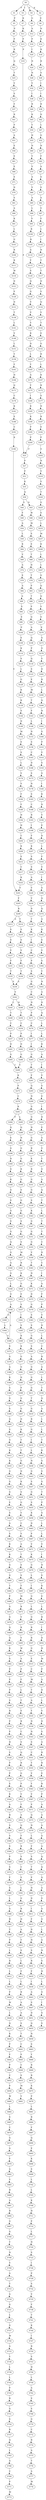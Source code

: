 strict digraph  {
	S0 -> S1 [ label = P ];
	S0 -> S2 [ label = K ];
	S0 -> S3 [ label = I ];
	S0 -> S4 [ label = S ];
	S1 -> S5 [ label = P ];
	S2 -> S6 [ label = E ];
	S3 -> S7 [ label = K ];
	S4 -> S8 [ label = G ];
	S5 -> S9 [ label = P ];
	S6 -> S10 [ label = N ];
	S7 -> S11 [ label = K ];
	S8 -> S12 [ label = A ];
	S9 -> S13 [ label = P ];
	S10 -> S14 [ label = K ];
	S11 -> S15 [ label = P ];
	S12 -> S16 [ label = P ];
	S13 -> S17 [ label = R ];
	S14 -> S18 [ label = R ];
	S15 -> S19 [ label = P ];
	S16 -> S20 [ label = I ];
	S17 -> S21 [ label = Q ];
	S18 -> S22 [ label = R ];
	S19 -> S23 [ label = P ];
	S20 -> S24 [ label = N ];
	S21 -> S25 [ label = T ];
	S22 -> S26 [ label = S ];
	S23 -> S27 [ label = P ];
	S24 -> S28 [ label = N ];
	S25 -> S29 [ label = Y ];
	S26 -> S30 [ label = I ];
	S27 -> S31 [ label = P ];
	S28 -> S32 [ label = Y ];
	S29 -> S33 [ label = S ];
	S30 -> S34 [ label = I ];
	S31 -> S35 [ label = K ];
	S32 -> S36 [ label = I ];
	S33 -> S37 [ label = F ];
	S34 -> S38 [ label = R ];
	S35 -> S39 [ label = Q ];
	S36 -> S40 [ label = R ];
	S37 -> S41 [ label = R ];
	S38 -> S42 [ label = D ];
	S39 -> S43 [ label = D ];
	S39 -> S44 [ label = S ];
	S40 -> S45 [ label = K ];
	S41 -> S46 [ label = P ];
	S42 -> S47 [ label = L ];
	S43 -> S48 [ label = W ];
	S44 -> S49 [ label = F ];
	S45 -> S50 [ label = Y ];
	S46 -> S51 [ label = A ];
	S47 -> S52 [ label = G ];
	S48 -> S53 [ label = M ];
	S49 -> S54 [ label = A ];
	S50 -> S55 [ label = H ];
	S51 -> S56 [ label = E ];
	S52 -> S57 [ label = N ];
	S53 -> S58 [ label = S ];
	S54 -> S59 [ label = L ];
	S55 -> S60 [ label = N ];
	S56 -> S61 [ label = E ];
	S57 -> S62 [ label = F ];
	S58 -> S63 [ label = E ];
	S59 -> S64 [ label = K ];
	S60 -> S65 [ label = Y ];
	S61 -> S66 [ label = E ];
	S62 -> S67 [ label = A ];
	S63 -> S68 [ label = T ];
	S64 -> S69 [ label = V ];
	S65 -> S70 [ label = V ];
	S66 -> S71 [ label = E ];
	S67 -> S72 [ label = G ];
	S68 -> S73 [ label = H ];
	S69 -> S74 [ label = A ];
	S70 -> S75 [ label = A ];
	S71 -> S76 [ label = D ];
	S72 -> S77 [ label = S ];
	S73 -> S78 [ label = T ];
	S74 -> S79 [ label = E ];
	S75 -> S80 [ label = V ];
	S76 -> S81 [ label = S ];
	S77 -> S82 [ label = A ];
	S78 -> S83 [ label = P ];
	S79 -> S84 [ label = A ];
	S80 -> S85 [ label = A ];
	S81 -> S86 [ label = A ];
	S82 -> S87 [ label = V ];
	S83 -> S88 [ label = T ];
	S84 -> S89 [ label = A ];
	S85 -> S90 [ label = L ];
	S86 -> S91 [ label = K ];
	S87 -> S92 [ label = F ];
	S88 -> S93 [ label = P ];
	S89 -> S94 [ label = S ];
	S90 -> S95 [ label = V ];
	S91 -> S96 [ label = L ];
	S92 -> S97 [ label = L ];
	S93 -> S98 [ label = Q ];
	S94 -> S99 [ label = E ];
	S95 -> S100 [ label = K ];
	S96 -> S101 [ label = G ];
	S97 -> S102 [ label = I ];
	S98 -> S103 [ label = A ];
	S99 -> S104 [ label = P ];
	S100 -> S105 [ label = K ];
	S101 -> S106 [ label = R ];
	S102 -> S107 [ label = N ];
	S103 -> S108 [ label = Q ];
	S104 -> S109 [ label = E ];
	S105 -> S110 [ label = A ];
	S106 -> S111 [ label = R ];
	S107 -> S112 [ label = T ];
	S108 -> S113 [ label = P ];
	S109 -> S114 [ label = K ];
	S110 -> S115 [ label = Y ];
	S111 -> S116 [ label = W ];
	S112 -> S117 [ label = T ];
	S113 -> S118 [ label = Q ];
	S114 -> S119 [ label = S ];
	S115 -> S120 [ label = S ];
	S116 -> S121 [ label = D ];
	S117 -> S122 [ label = D ];
	S118 -> S123 [ label = S ];
	S119 -> S124 [ label = L ];
	S120 -> S125 [ label = Q ];
	S121 -> S126 [ label = P ];
	S122 -> S127 [ label = V ];
	S123 -> S128 [ label = E ];
	S124 -> S129 [ label = G ];
	S125 -> S130 [ label = G ];
	S126 -> S131 [ label = D ];
	S127 -> S132 [ label = Q ];
	S128 -> S133 [ label = M ];
	S129 -> S134 [ label = K ];
	S130 -> S135 [ label = V ];
	S131 -> S136 [ label = T ];
	S132 -> S137 [ label = V ];
	S133 -> S138 [ label = T ];
	S134 -> S139 [ label = K ];
	S135 -> S140 [ label = V ];
	S136 -> S141 [ label = L ];
	S137 -> S142 [ label = T ];
	S138 -> S143 [ label = F ];
	S139 -> S144 [ label = S ];
	S140 -> S145 [ label = Y ];
	S141 -> S146 [ label = V ];
	S142 -> S147 [ label = E ];
	S143 -> S148 [ label = L ];
	S144 -> S149 [ label = D ];
	S145 -> S150 [ label = K ];
	S146 -> S151 [ label = L ];
	S147 -> S152 [ label = G ];
	S148 -> S153 [ label = N ];
	S149 -> S154 [ label = M ];
	S150 -> S155 [ label = D ];
	S151 -> S156 [ label = Y ];
	S152 -> S157 [ label = R ];
	S153 -> S158 [ label = S ];
	S154 -> S159 [ label = E ];
	S155 -> S160 [ label = L ];
	S156 -> S161 [ label = F ];
	S157 -> S162 [ label = L ];
	S158 -> S163 [ label = C ];
	S159 -> S164 [ label = S ];
	S160 -> S165 [ label = Y ];
	S161 -> S166 [ label = H ];
	S162 -> S167 [ label = K ];
	S163 -> S168 [ label = D ];
	S164 -> S169 [ label = L ];
	S165 -> S170 [ label = A ];
	S166 -> S171 [ label = Q ];
	S167 -> S172 [ label = R ];
	S168 -> S173 [ label = S ];
	S169 -> S174 [ label = V ];
	S170 -> S175 [ label = Y ];
	S171 -> S176 [ label = C ];
	S172 -> S177 [ label = S ];
	S173 -> S178 [ label = N ];
	S174 -> S179 [ label = V ];
	S175 -> S180 [ label = I ];
	S176 -> S181 [ label = K ];
	S177 -> S182 [ label = N ];
	S178 -> S183 [ label = S ];
	S179 -> S184 [ label = F ];
	S180 -> S185 [ label = K ];
	S181 -> S186 [ label = E ];
	S182 -> S187 [ label = R ];
	S183 -> S188 [ label = C ];
	S184 -> S189 [ label = F ];
	S185 -> S190 [ label = K ];
	S186 -> S191 [ label = C ];
	S187 -> S192 [ label = E ];
	S188 -> S193 [ label = R ];
	S189 -> S194 [ label = H ];
	S190 -> S195 [ label = P ];
	S191 -> S196 [ label = K ];
	S192 -> S197 [ label = P ];
	S193 -> S198 [ label = I ];
	S194 -> S199 [ label = H ];
	S195 -> S200 [ label = P ];
	S196 -> S201 [ label = V ];
	S197 -> S202 [ label = V ];
	S198 -> S203 [ label = F ];
	S199 -> S204 [ label = C ];
	S200 -> S23 [ label = P ];
	S201 -> S205 [ label = F ];
	S202 -> S206 [ label = N ];
	S203 -> S207 [ label = K ];
	S204 -> S208 [ label = K ];
	S205 -> S209 [ label = R ];
	S206 -> S210 [ label = V ];
	S207 -> S211 [ label = S ];
	S208 -> S212 [ label = E ];
	S209 -> S213 [ label = A ];
	S209 -> S214 [ label = T ];
	S210 -> S215 [ label = V ];
	S211 -> S216 [ label = S ];
	S212 -> S217 [ label = C ];
	S213 -> S218 [ label = S ];
	S214 -> S219 [ label = S ];
	S215 -> S220 [ label = T ];
	S216 -> S221 [ label = A ];
	S217 -> S222 [ label = K ];
	S218 -> S223 [ label = S ];
	S219 -> S224 [ label = S ];
	S220 -> S225 [ label = G ];
	S221 -> S226 [ label = V ];
	S222 -> S201 [ label = V ];
	S223 -> S227 [ label = V ];
	S224 -> S228 [ label = V ];
	S225 -> S229 [ label = E ];
	S226 -> S230 [ label = V ];
	S227 -> S231 [ label = F ];
	S228 -> S232 [ label = F ];
	S229 -> S233 [ label = L ];
	S230 -> S234 [ label = D ];
	S231 -> S235 [ label = T ];
	S232 -> S236 [ label = T ];
	S233 -> S237 [ label = M ];
	S234 -> S238 [ label = T ];
	S235 -> S239 [ label = E ];
	S236 -> S239 [ label = E ];
	S237 -> S240 [ label = K ];
	S238 -> S241 [ label = K ];
	S239 -> S242 [ label = V ];
	S240 -> S243 [ label = L ];
	S241 -> S244 [ label = I ];
	S242 -> S245 [ label = L ];
	S242 -> S246 [ label = H ];
	S243 -> S247 [ label = L ];
	S244 -> S248 [ label = C ];
	S245 -> S249 [ label = T ];
	S246 -> S250 [ label = T ];
	S247 -> S251 [ label = G ];
	S248 -> S252 [ label = P ];
	S249 -> S253 [ label = C ];
	S250 -> S254 [ label = C ];
	S251 -> S255 [ label = Q ];
	S252 -> S256 [ label = S ];
	S253 -> S257 [ label = P ];
	S254 -> S258 [ label = P ];
	S255 -> S259 [ label = Q ];
	S256 -> S260 [ label = G ];
	S257 -> S261 [ label = D ];
	S258 -> S262 [ label = D ];
	S259 -> S263 [ label = V ];
	S260 -> S264 [ label = C ];
	S261 -> S265 [ label = G ];
	S262 -> S266 [ label = G ];
	S263 -> S267 [ label = G ];
	S264 -> S268 [ label = N ];
	S265 -> S269 [ label = C ];
	S266 -> S269 [ label = C ];
	S267 -> S270 [ label = E ];
	S268 -> S271 [ label = P ];
	S269 -> S272 [ label = K ];
	S270 -> S273 [ label = G ];
	S271 -> S274 [ label = C ];
	S272 -> S275 [ label = P ];
	S273 -> S276 [ label = G ];
	S274 -> S277 [ label = I ];
	S275 -> S278 [ label = C ];
	S276 -> S279 [ label = V ];
	S277 -> S280 [ label = I ];
	S278 -> S281 [ label = R ];
	S279 -> S282 [ label = D ];
	S280 -> S283 [ label = G ];
	S281 -> S284 [ label = P ];
	S281 -> S285 [ label = L ];
	S282 -> S286 [ label = R ];
	S283 -> S287 [ label = T ];
	S284 -> S288 [ label = Q ];
	S285 -> S289 [ label = Q ];
	S286 -> S290 [ label = L ];
	S287 -> S291 [ label = F ];
	S288 -> S292 [ label = E ];
	S289 -> S293 [ label = N ];
	S290 -> S294 [ label = Q ];
	S291 -> S295 [ label = Q ];
	S292 -> S296 [ label = G ];
	S293 -> S297 [ label = G ];
	S294 -> S298 [ label = H ];
	S295 -> S299 [ label = N ];
	S296 -> S300 [ label = D ];
	S297 -> S301 [ label = G ];
	S298 -> S302 [ label = I ];
	S299 -> S303 [ label = G ];
	S300 -> S304 [ label = G ];
	S301 -> S305 [ label = K ];
	S302 -> S306 [ label = G ];
	S303 -> S307 [ label = G ];
	S304 -> S308 [ label = K ];
	S305 -> S309 [ label = G ];
	S306 -> S310 [ label = P ];
	S307 -> S311 [ label = N ];
	S308 -> S312 [ label = G ];
	S309 -> S313 [ label = S ];
	S310 -> S314 [ label = V ];
	S311 -> S315 [ label = G ];
	S312 -> S316 [ label = S ];
	S313 -> S317 [ label = G ];
	S314 -> S318 [ label = S ];
	S315 -> S319 [ label = R ];
	S316 -> S320 [ label = G ];
	S317 -> S321 [ label = G ];
	S318 -> S322 [ label = G ];
	S319 -> S323 [ label = K ];
	S320 -> S324 [ label = S ];
	S321 -> S325 [ label = S ];
	S322 -> S326 [ label = I ];
	S323 -> S327 [ label = R ];
	S324 -> S328 [ label = G ];
	S325 -> S329 [ label = G ];
	S326 -> S330 [ label = K ];
	S327 -> S331 [ label = G ];
	S328 -> S332 [ label = Q ];
	S329 -> S333 [ label = S ];
	S330 -> S334 [ label = D ];
	S331 -> S335 [ label = G ];
	S332 -> S336 [ label = G ];
	S333 -> S337 [ label = M ];
	S334 -> S338 [ label = V ];
	S335 -> S339 [ label = S ];
	S336 -> S340 [ label = A ];
	S337 -> S341 [ label = R ];
	S338 -> S342 [ label = E ];
	S339 -> S343 [ label = K ];
	S340 -> S344 [ label = G ];
	S341 -> S345 [ label = K ];
	S342 -> S346 [ label = D ];
	S343 -> S347 [ label = G ];
	S344 -> S348 [ label = L ];
	S345 -> S349 [ label = G ];
	S346 -> S350 [ label = L ];
	S347 -> S351 [ label = G ];
	S348 -> S352 [ label = G ];
	S349 -> S353 [ label = E ];
	S350 -> S354 [ label = F ];
	S351 -> S355 [ label = G ];
	S352 -> S356 [ label = A ];
	S353 -> S357 [ label = S ];
	S354 -> S358 [ label = V ];
	S355 -> S359 [ label = V ];
	S356 -> S360 [ label = G ];
	S357 -> S361 [ label = I ];
	S358 -> S362 [ label = I ];
	S359 -> S363 [ label = T ];
	S360 -> S364 [ label = L ];
	S361 -> S365 [ label = S ];
	S362 -> S366 [ label = G ];
	S363 -> S367 [ label = N ];
	S364 -> S368 [ label = G ];
	S365 -> S369 [ label = K ];
	S366 -> S370 [ label = Q ];
	S367 -> S371 [ label = K ];
	S368 -> S372 [ label = S ];
	S368 -> S356 [ label = A ];
	S369 -> S373 [ label = K ];
	S370 -> S374 [ label = Q ];
	S371 -> S375 [ label = D ];
	S372 -> S376 [ label = G ];
	S373 -> S377 [ label = G ];
	S374 -> S378 [ label = A ];
	S375 -> S379 [ label = G ];
	S376 -> S380 [ label = A ];
	S377 -> S381 [ label = G ];
	S378 -> S382 [ label = K ];
	S379 -> S383 [ label = S ];
	S380 -> S384 [ label = K ];
	S381 -> S385 [ label = D ];
	S382 -> S386 [ label = E ];
	S383 -> S387 [ label = S ];
	S384 -> S388 [ label = S ];
	S385 -> S389 [ label = P ];
	S386 -> S390 [ label = V ];
	S387 -> S391 [ label = G ];
	S388 -> S392 [ label = G ];
	S389 -> S393 [ label = G ];
	S390 -> S394 [ label = S ];
	S391 -> S395 [ label = S ];
	S392 -> S396 [ label = S ];
	S393 -> S397 [ label = G ];
	S394 -> S398 [ label = Y ];
	S395 -> S399 [ label = A ];
	S396 -> S400 [ label = A ];
	S397 -> S401 [ label = D ];
	S398 -> S402 [ label = N ];
	S399 -> S403 [ label = G ];
	S400 -> S404 [ label = S ];
	S401 -> S405 [ label = K ];
	S402 -> S406 [ label = A ];
	S403 -> S407 [ label = G ];
	S404 -> S408 [ label = G ];
	S405 -> S409 [ label = T ];
	S406 -> S410 [ label = D ];
	S407 -> S411 [ label = G ];
	S408 -> S412 [ label = K ];
	S409 -> S413 [ label = T ];
	S410 -> S414 [ label = Q ];
	S411 -> S415 [ label = T ];
	S412 -> S416 [ label = K ];
	S413 -> S417 [ label = G ];
	S414 -> S418 [ label = L ];
	S415 -> S419 [ label = G ];
	S416 -> S420 [ label = G ];
	S417 -> S421 [ label = D ];
	S418 -> S422 [ label = L ];
	S419 -> S423 [ label = R ];
	S420 -> S424 [ label = G ];
	S421 -> S425 [ label = K ];
	S422 -> S426 [ label = K ];
	S423 -> S427 [ label = G ];
	S424 -> S428 [ label = G ];
	S425 -> S429 [ label = S ];
	S426 -> S430 [ label = A ];
	S427 -> S431 [ label = I ];
	S428 -> S432 [ label = E ];
	S429 -> S433 [ label = G ];
	S430 -> S434 [ label = I ];
	S431 -> S435 [ label = L ];
	S432 -> S436 [ label = S ];
	S433 -> S437 [ label = Y ];
	S434 -> S438 [ label = V ];
	S435 -> S439 [ label = N ];
	S436 -> S440 [ label = A ];
	S437 -> S441 [ label = C ];
	S438 -> S442 [ label = S ];
	S439 -> S443 [ label = G ];
	S440 -> S444 [ label = S ];
	S441 -> S445 [ label = V ];
	S442 -> S446 [ label = E ];
	S443 -> S447 [ label = S ];
	S444 -> S448 [ label = K ];
	S445 -> S449 [ label = A ];
	S446 -> S450 [ label = I ];
	S447 -> S451 [ label = G ];
	S448 -> S452 [ label = K ];
	S449 -> S453 [ label = T ];
	S450 -> S454 [ label = D ];
	S451 -> S455 [ label = S ];
	S452 -> S456 [ label = G ];
	S453 -> S457 [ label = E ];
	S454 -> S458 [ label = E ];
	S455 -> S459 [ label = K ];
	S456 -> S460 [ label = G ];
	S457 -> S461 [ label = S ];
	S458 -> S462 [ label = G ];
	S459 -> S463 [ label = D ];
	S460 -> S464 [ label = T ];
	S461 -> S465 [ label = F ];
	S462 -> S466 [ label = V ];
	S463 -> S467 [ label = P ];
	S464 -> S468 [ label = P ];
	S465 -> S469 [ label = M ];
	S466 -> S470 [ label = Y ];
	S467 -> S471 [ label = V ];
	S468 -> S472 [ label = G ];
	S469 -> S473 [ label = R ];
	S470 -> S474 [ label = G ];
	S471 -> S475 [ label = K ];
	S472 -> S476 [ label = G ];
	S473 -> S477 [ label = V ];
	S474 -> S478 [ label = A ];
	S475 -> S479 [ label = G ];
	S476 -> S480 [ label = Q ];
	S477 -> S481 [ label = R ];
	S478 -> S482 [ label = Q ];
	S479 -> S483 [ label = L ];
	S480 -> S484 [ label = Q ];
	S481 -> S485 [ label = V ];
	S482 -> S486 [ label = T ];
	S483 -> S487 [ label = I ];
	S484 -> S488 [ label = K ];
	S485 -> S489 [ label = W ];
	S486 -> S490 [ label = L ];
	S487 -> S491 [ label = G ];
	S488 -> S492 [ label = S ];
	S489 -> S493 [ label = A ];
	S490 -> S494 [ label = T ];
	S491 -> S495 [ label = L ];
	S492 -> S496 [ label = P ];
	S493 -> S497 [ label = P ];
	S494 -> S498 [ label = T ];
	S495 -> S499 [ label = G ];
	S496 -> S500 [ label = P ];
	S497 -> S501 [ label = F ];
	S498 -> S502 [ label = C ];
	S499 -> S503 [ label = R ];
	S500 -> S504 [ label = P ];
	S501 -> S505 [ label = L ];
	S502 -> S506 [ label = D ];
	S503 -> S507 [ label = R ];
	S504 -> S508 [ label = S ];
	S505 -> S509 [ label = T ];
	S506 -> S510 [ label = C ];
	S507 -> S511 [ label = G ];
	S508 -> S512 [ label = R ];
	S509 -> S513 [ label = E ];
	S510 -> S514 [ label = I ];
	S511 -> S515 [ label = E ];
	S512 -> S516 [ label = P ];
	S513 -> S517 [ label = R ];
	S514 -> S518 [ label = A ];
	S515 -> S519 [ label = C ];
	S516 -> S520 [ label = P ];
	S517 -> S521 [ label = C ];
	S518 -> S522 [ label = F ];
	S519 -> S523 [ label = M ];
	S520 -> S524 [ label = H ];
	S521 -> S525 [ label = S ];
	S522 -> S526 [ label = P ];
	S523 -> S527 [ label = T ];
	S524 -> S528 [ label = S ];
	S525 -> S529 [ label = Q ];
	S526 -> S530 [ label = V ];
	S527 -> S531 [ label = A ];
	S528 -> S532 [ label = P ];
	S529 -> S533 [ label = R ];
	S530 -> S534 [ label = D ];
	S531 -> S535 [ label = Y ];
	S532 -> S536 [ label = P ];
	S533 -> S537 [ label = G ];
	S534 -> S538 [ label = L ];
	S535 -> S539 [ label = N ];
	S536 -> S540 [ label = E ];
	S537 -> S541 [ label = P ];
	S538 -> S542 [ label = C ];
	S539 -> S543 [ label = N ];
	S540 -> S544 [ label = K ];
	S541 -> S545 [ label = V ];
	S542 -> S546 [ label = R ];
	S543 -> S547 [ label = S ];
	S544 -> S548 [ label = A ];
	S545 -> S549 [ label = F ];
	S546 -> S550 [ label = A ];
	S547 -> S551 [ label = C ];
	S548 -> S552 [ label = R ];
	S549 -> S553 [ label = A ];
	S550 -> S554 [ label = L ];
	S551 -> S555 [ label = Y ];
	S552 -> S556 [ label = S ];
	S553 -> S557 [ label = Q ];
	S554 -> S558 [ label = T ];
	S555 -> S559 [ label = V ];
	S556 -> S560 [ label = V ];
	S557 -> S561 [ label = F ];
	S558 -> S562 [ label = Q ];
	S559 -> S563 [ label = Y ];
	S560 -> S564 [ label = S ];
	S561 -> S565 [ label = R ];
	S562 -> S566 [ label = A ];
	S563 -> S567 [ label = V ];
	S564 -> S568 [ label = P ];
	S565 -> S569 [ label = S ];
	S566 -> S570 [ label = L ];
	S567 -> S571 [ label = P ];
	S568 -> S572 [ label = S ];
	S569 -> S573 [ label = C ];
	S570 -> S574 [ label = L ];
	S571 -> S575 [ label = Q ];
	S572 -> S576 [ label = F ];
	S573 -> S577 [ label = S ];
	S574 -> S578 [ label = T ];
	S575 -> S579 [ label = N ];
	S576 -> S580 [ label = S ];
	S577 -> S581 [ label = L ];
	S578 -> S582 [ label = K ];
	S579 -> S583 [ label = L ];
	S580 -> S584 [ label = L ];
	S581 -> S585 [ label = G ];
	S582 -> S586 [ label = G ];
	S583 -> S587 [ label = F ];
	S584 -> S588 [ label = A ];
	S585 -> S589 [ label = R ];
	S586 -> S590 [ label = S ];
	S587 -> S591 [ label = S ];
	S588 -> S592 [ label = R ];
	S589 -> S593 [ label = H ];
	S590 -> S594 [ label = G ];
	S591 -> S595 [ label = T ];
	S592 -> S596 [ label = T ];
	S593 -> S597 [ label = A ];
	S594 -> S598 [ label = T ];
	S595 -> S599 [ label = P ];
	S596 -> S600 [ label = P ];
	S597 -> S601 [ label = T ];
	S598 -> S602 [ label = P ];
	S599 -> S603 [ label = N ];
	S600 -> S604 [ label = L ];
	S601 -> S605 [ label = S ];
	S602 -> S606 [ label = G ];
	S603 -> S607 [ label = D ];
	S604 -> S608 [ label = R ];
	S605 -> S609 [ label = L ];
	S606 -> S610 [ label = L ];
	S607 -> S611 [ label = I ];
	S608 -> S612 [ label = L ];
	S609 -> S613 [ label = F ];
	S610 -> S614 [ label = L ];
	S611 -> S615 [ label = F ];
	S612 -> S616 [ label = L ];
	S613 -> S617 [ label = L ];
	S614 -> S618 [ label = V ];
	S615 -> S619 [ label = D ];
	S616 -> S620 [ label = P ];
	S617 -> S621 [ label = R ];
	S618 -> S622 [ label = I ];
	S619 -> S623 [ label = N ];
	S620 -> S624 [ label = W ];
	S621 -> S625 [ label = A ];
	S622 -> S626 [ label = N ];
	S623 -> S627 [ label = S ];
	S624 -> S628 [ label = L ];
	S625 -> S629 [ label = A ];
	S626 -> S630 [ label = S ];
	S627 -> S631 [ label = R ];
	S628 -> S632 [ label = Q ];
	S629 -> S633 [ label = S ];
	S630 -> S634 [ label = K ];
	S631 -> S635 [ label = F ];
	S632 -> S636 [ label = K ];
	S633 -> S637 [ label = T ];
	S634 -> S638 [ label = E ];
	S635 -> S639 [ label = I ];
	S636 -> S640 [ label = P ];
	S637 -> S641 [ label = C ];
	S638 -> S642 [ label = L ];
	S639 -> S643 [ label = A ];
	S640 -> S644 [ label = F ];
	S641 -> S645 [ label = P ];
	S642 -> S646 [ label = R ];
	S643 -> S647 [ label = S ];
	S644 -> S648 [ label = P ];
	S645 -> S649 [ label = C ];
	S646 -> S650 [ label = I ];
	S647 -> S651 [ label = D ];
	S648 -> S652 [ label = C ];
	S649 -> S653 [ label = S ];
	S650 -> S654 [ label = D ];
	S651 -> S655 [ label = Q ];
	S652 -> S656 [ label = P ];
	S653 -> S657 [ label = M ];
	S654 -> S658 [ label = H ];
	S655 -> S659 [ label = N ];
	S656 -> S660 [ label = W ];
	S657 -> S661 [ label = V ];
	S658 -> S662 [ label = M ];
	S659 -> S663 [ label = S ];
	S660 -> S664 [ label = L ];
	S662 -> S665 [ label = P ];
	S663 -> S666 [ label = Y ];
	S664 -> S667 [ label = S ];
	S665 -> S668 [ label = A ];
	S666 -> S669 [ label = R ];
	S667 -> S670 [ label = C ];
	S668 -> S671 [ label = D ];
	S669 -> S672 [ label = R ];
	S670 -> S673 [ label = G ];
	S671 -> S674 [ label = L ];
	S672 -> S675 [ label = K ];
	S673 -> S676 [ label = A ];
	S674 -> S677 [ label = V ];
	S675 -> S678 [ label = P ];
	S676 -> S679 [ label = F ];
	S677 -> S680 [ label = D ];
	S678 -> S681 [ label = L ];
	S679 -> S682 [ label = A ];
	S680 -> S683 [ label = S ];
	S681 -> S684 [ label = R ];
	S682 -> S685 [ label = V ];
	S683 -> S686 [ label = A ];
	S684 -> S687 [ label = F ];
	S685 -> S688 [ label = R ];
	S686 -> S689 [ label = R ];
	S687 -> S690 [ label = Q ];
	S688 -> S691 [ label = A ];
	S689 -> S692 [ label = R ];
	S690 -> S693 [ label = E ];
	S691 -> S694 [ label = R ];
	S692 -> S695 [ label = E ];
	S693 -> S696 [ label = K ];
	S694 -> S697 [ label = G ];
	S695 -> S698 [ label = R ];
	S696 -> S699 [ label = S ];
	S697 -> S700 [ label = G ];
	S698 -> S701 [ label = P ];
	S699 -> S702 [ label = L ];
	S700 -> S703 [ label = T ];
	S701 -> S704 [ label = A ];
	S702 -> S705 [ label = L ];
	S703 -> S706 [ label = N ];
	S704 -> S707 [ label = A ];
	S705 -> S708 [ label = K ];
	S706 -> S709 [ label = V ];
	S707 -> S710 [ label = A ];
	S708 -> S711 [ label = H ];
	S709 -> S712 [ label = A ];
	S710 -> S713 [ label = A ];
	S711 -> S714 [ label = P ];
	S712 -> S715 [ label = T ];
	S713 -> S716 [ label = A ];
	S714 -> S717 [ label = L ];
	S715 -> S718 [ label = A ];
	S716 -> S719 [ label = Q ];
	S717 -> S720 [ label = N ];
	S718 -> S721 [ label = G ];
	S719 -> S722 [ label = Q ];
	S720 -> S723 [ label = S ];
	S721 -> S724 [ label = L ];
	S722 -> S725 [ label = Q ];
	S723 -> S726 [ label = I ];
	S724 -> S727 [ label = G ];
	S725 -> S728 [ label = A ];
	S726 -> S729 [ label = P ];
	S727 -> S730 [ label = W ];
	S728 -> S731 [ label = S ];
	S729 -> S732 [ label = S ];
	S730 -> S733 [ label = A ];
	S731 -> S734 [ label = A ];
	S732 -> S735 [ label = V ];
	S733 -> S736 [ label = Y ];
	S734 -> S737 [ label = G ];
	S735 -> S738 [ label = F ];
	S736 -> S739 [ label = L ];
	S737 -> S740 [ label = L ];
	S738 -> S741 [ label = T ];
	S739 -> S742 [ label = L ];
	S740 -> S743 [ label = A ];
	S741 -> S744 [ label = K ];
	S742 -> S745 [ label = P ];
	S743 -> S746 [ label = N ];
	S744 -> S747 [ label = I ];
	S745 -> S748 [ label = R ];
	S746 -> S749 [ label = S ];
	S747 -> S750 [ label = R ];
	S748 -> S751 [ label = G ];
	S749 -> S752 [ label = H ];
	S750 -> S753 [ label = S ];
	S751 -> S754 [ label = S ];
	S752 -> S755 [ label = L ];
	S753 -> S756 [ label = H ];
	S754 -> S757 [ label = R ];
	S755 -> S758 [ label = G ];
	S756 -> S759 [ label = L ];
	S757 -> S760 [ label = Q ];
	S758 -> S761 [ label = I ];
	S759 -> S762 [ label = A ];
	S760 -> S763 [ label = L ];
	S761 -> S764 [ label = G ];
	S762 -> S765 [ label = S ];
	S763 -> S766 [ label = A ];
	S764 -> S767 [ label = S ];
	S765 -> S768 [ label = S ];
	S766 -> S769 [ label = C ];
	S768 -> S770 [ label = G ];
	S769 -> S771 [ label = P ];
	S770 -> S772 [ label = C ];
	S771 -> S773 [ label = M ];
	S772 -> S774 [ label = R ];
	S774 -> S775 [ label = A ];
	S775 -> S776 [ label = T ];
	S776 -> S777 [ label = A ];
	S777 -> S778 [ label = M ];
}
